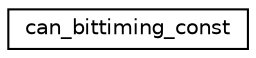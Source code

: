 digraph "Graphical Class Hierarchy"
{
 // LATEX_PDF_SIZE
  edge [fontname="Helvetica",fontsize="10",labelfontname="Helvetica",labelfontsize="10"];
  node [fontname="Helvetica",fontsize="10",shape=record];
  rankdir="LR";
  Node0 [label="can_bittiming_const",height=0.2,width=0.4,color="black", fillcolor="white", style="filled",URL="$structcan__bittiming__const.html",tooltip="CAN hardware-dependent bit-timing constant."];
}
